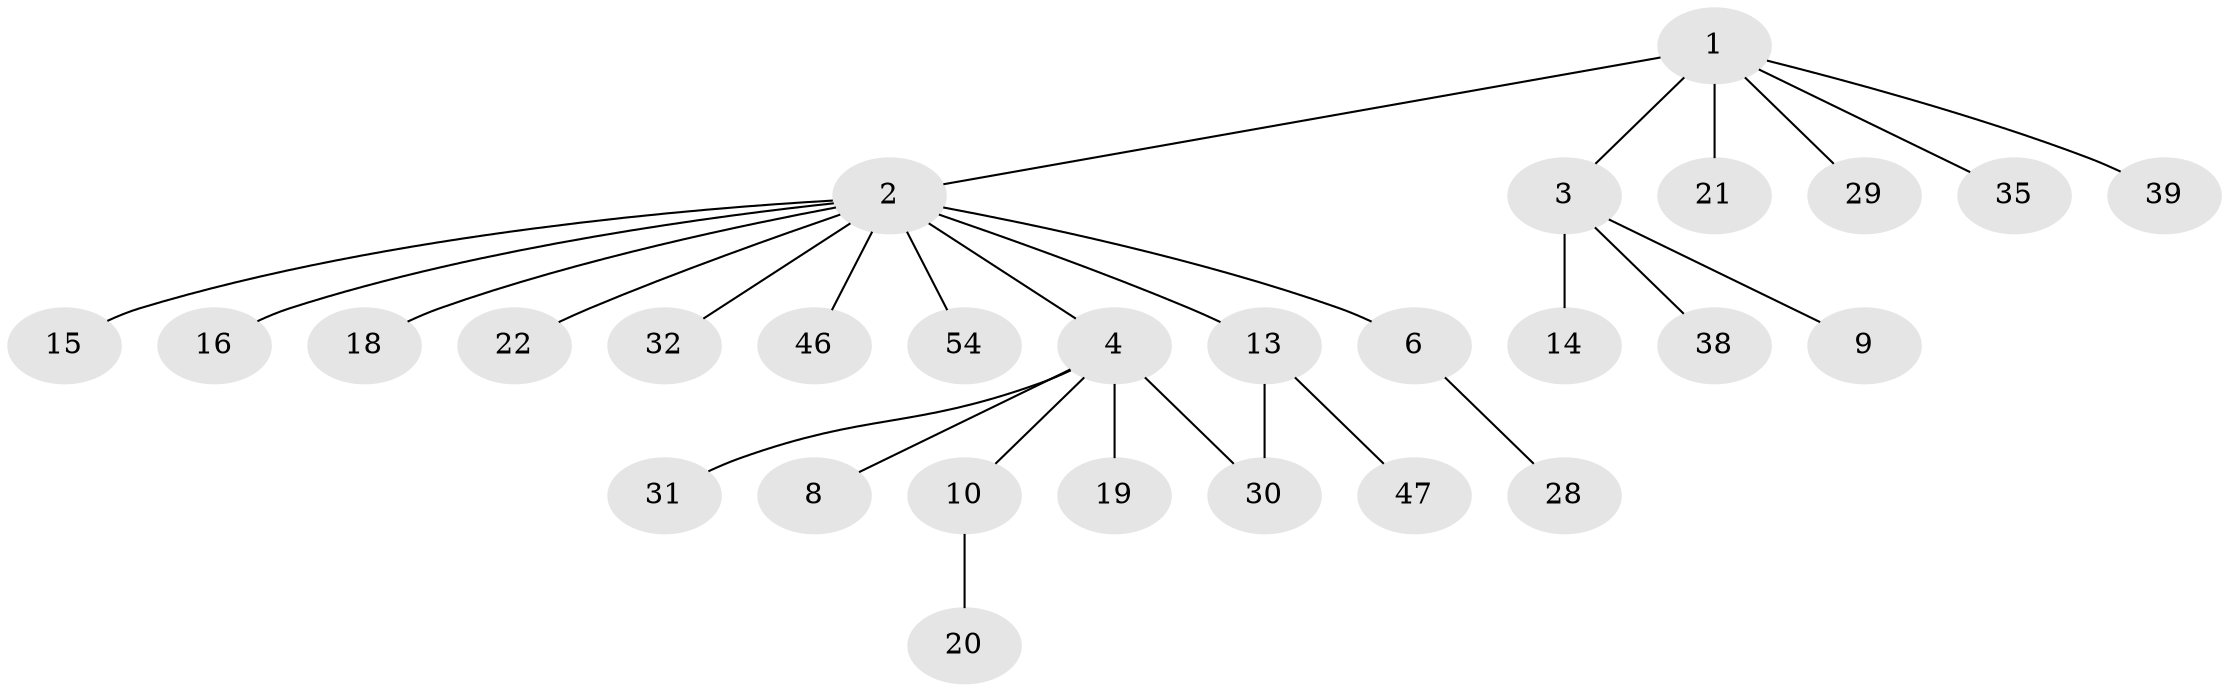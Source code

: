 // original degree distribution, {7: 0.03508771929824561, 10: 0.017543859649122806, 4: 0.03508771929824561, 6: 0.017543859649122806, 8: 0.017543859649122806, 2: 0.21052631578947367, 3: 0.07017543859649122, 1: 0.5964912280701754}
// Generated by graph-tools (version 1.1) at 2025/14/03/09/25 04:14:40]
// undirected, 28 vertices, 28 edges
graph export_dot {
graph [start="1"]
  node [color=gray90,style=filled];
  1;
  2 [super="+7+5+43+51+57+40+11"];
  3;
  4;
  6 [super="+26"];
  8 [super="+17"];
  9 [super="+12+23"];
  10 [super="+53"];
  13;
  14 [super="+34"];
  15;
  16;
  18 [super="+37"];
  19;
  20 [super="+24"];
  21;
  22;
  28 [super="+48"];
  29;
  30 [super="+55"];
  31;
  32;
  35;
  38;
  39;
  46;
  47;
  54;
  1 -- 2 [weight=2];
  1 -- 3;
  1 -- 21;
  1 -- 29;
  1 -- 35;
  1 -- 39;
  2 -- 4;
  2 -- 16;
  2 -- 32;
  2 -- 22;
  2 -- 54;
  2 -- 13;
  2 -- 46;
  2 -- 18;
  2 -- 6;
  2 -- 15;
  3 -- 9;
  3 -- 14;
  3 -- 38;
  4 -- 8;
  4 -- 10;
  4 -- 19;
  4 -- 31;
  4 -- 30;
  6 -- 28;
  10 -- 20;
  13 -- 30;
  13 -- 47;
}
